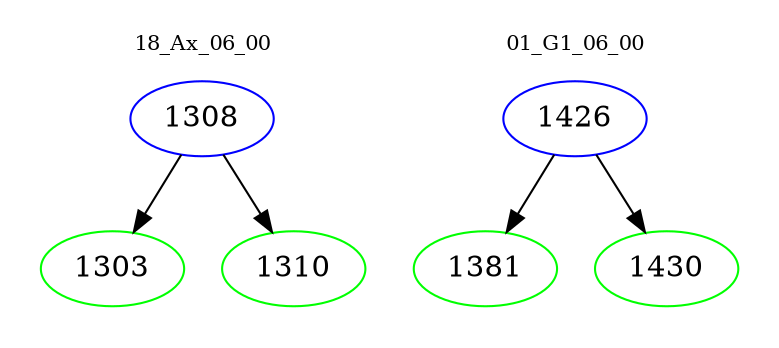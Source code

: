 digraph{
subgraph cluster_0 {
color = white
label = "18_Ax_06_00";
fontsize=10;
T0_1308 [label="1308", color="blue"]
T0_1308 -> T0_1303 [color="black"]
T0_1303 [label="1303", color="green"]
T0_1308 -> T0_1310 [color="black"]
T0_1310 [label="1310", color="green"]
}
subgraph cluster_1 {
color = white
label = "01_G1_06_00";
fontsize=10;
T1_1426 [label="1426", color="blue"]
T1_1426 -> T1_1381 [color="black"]
T1_1381 [label="1381", color="green"]
T1_1426 -> T1_1430 [color="black"]
T1_1430 [label="1430", color="green"]
}
}

